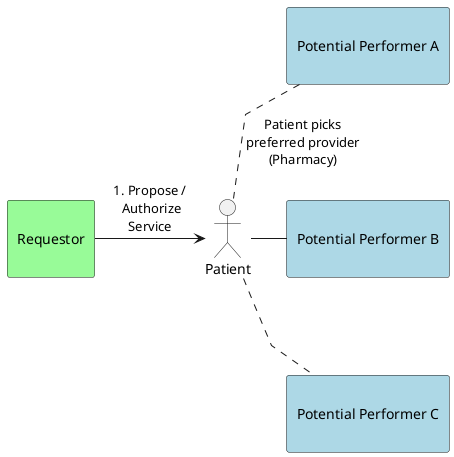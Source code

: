 @startuml
' Define components
skinparam Linetype polyline
'skinparam actorStyle awesome

rectangle "\nRequestor\n" as R #PaleGreen
rectangle "\nPotential Performer A\n" as A #LightBlue
rectangle "\nPotential Performer B\n" as B #LightBlue
rectangle "\nPotential Performer C\n" as C #LightBlue
actor "Patient" as P

A -d[hidden]- B
B -d[hidden]- C
A -d[hidden]- B
B -d[hidden]- C

R -r-> P: 1. Propose /\n Authorize\nService

P .u. A : "Patient picks\npreferred provider\n(Pharmacy)"
P --r-- B
P .d. C : "             \n                          "

@enduml
